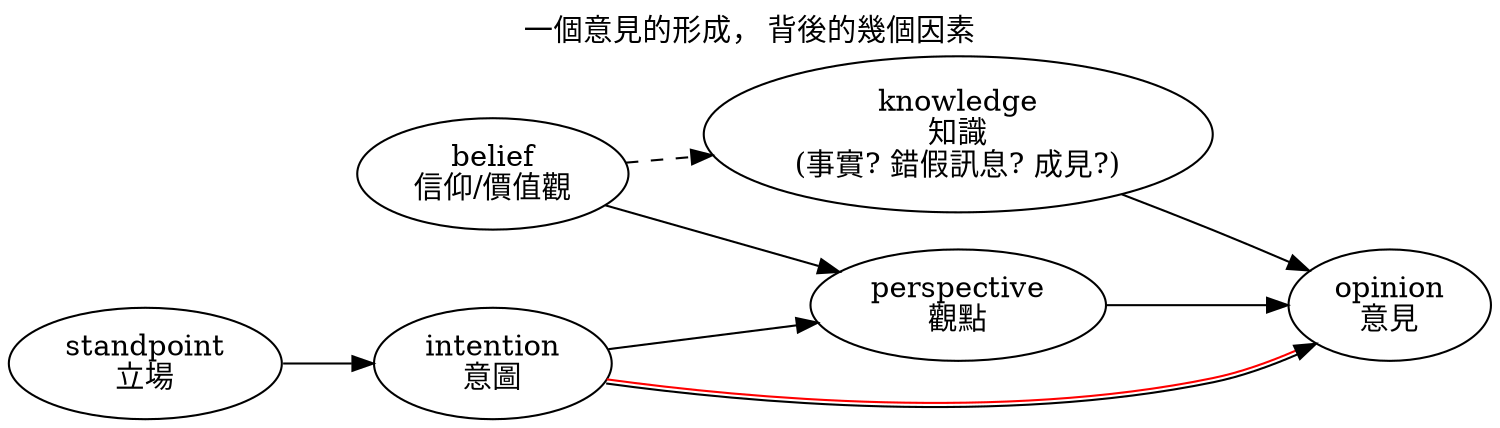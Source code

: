 // dot -Tsvg graphic-workflow.dot -o graphic-workflow.svg
digraph "一個意見的形成， 背後的幾個因素" {

    label = "一個意見的形成， 背後的幾個因素";
    labelloc = "t";
    rankdir = "LR";
    overlap = scale;
    compound = true;

    belief [ label="belief\n信仰/價值觀" ];
    standpoint [ label="standpoint\n立場" ];
    perspective [ label="perspective\n觀點" ];
    opinion [ label="opinion\n意見" ];
    intention [ label="intention\n意圖" ];
    knowledge [ label="knowledge\n知識\n(事實? 錯假訊息? 成見?)" ];

    belief -> perspective;
    belief -> knowledge [ style="dashed" ];
    intention -> perspective;
    standpoint -> intention;
    { perspective knowledge } -> opinion;
    intention -> opinion [ color="black:red" ];
}

